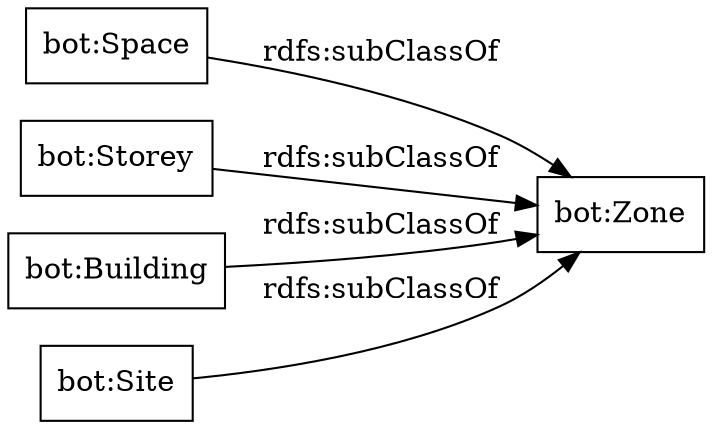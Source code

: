 digraph ar2dtool_diagram { 
rankdir=LR;
size="1000"
node [shape = rectangle, color="black"]; "bot:Space" "bot:Storey" "bot:Building" "bot:Site" "bot:Zone" ; /*classes style*/
	"bot:Site" -> "bot:Zone" [ label = "rdfs:subClassOf" ];
	"bot:Space" -> "bot:Zone" [ label = "rdfs:subClassOf" ];
	"bot:Storey" -> "bot:Zone" [ label = "rdfs:subClassOf" ];
	"bot:Building" -> "bot:Zone" [ label = "rdfs:subClassOf" ];

}
